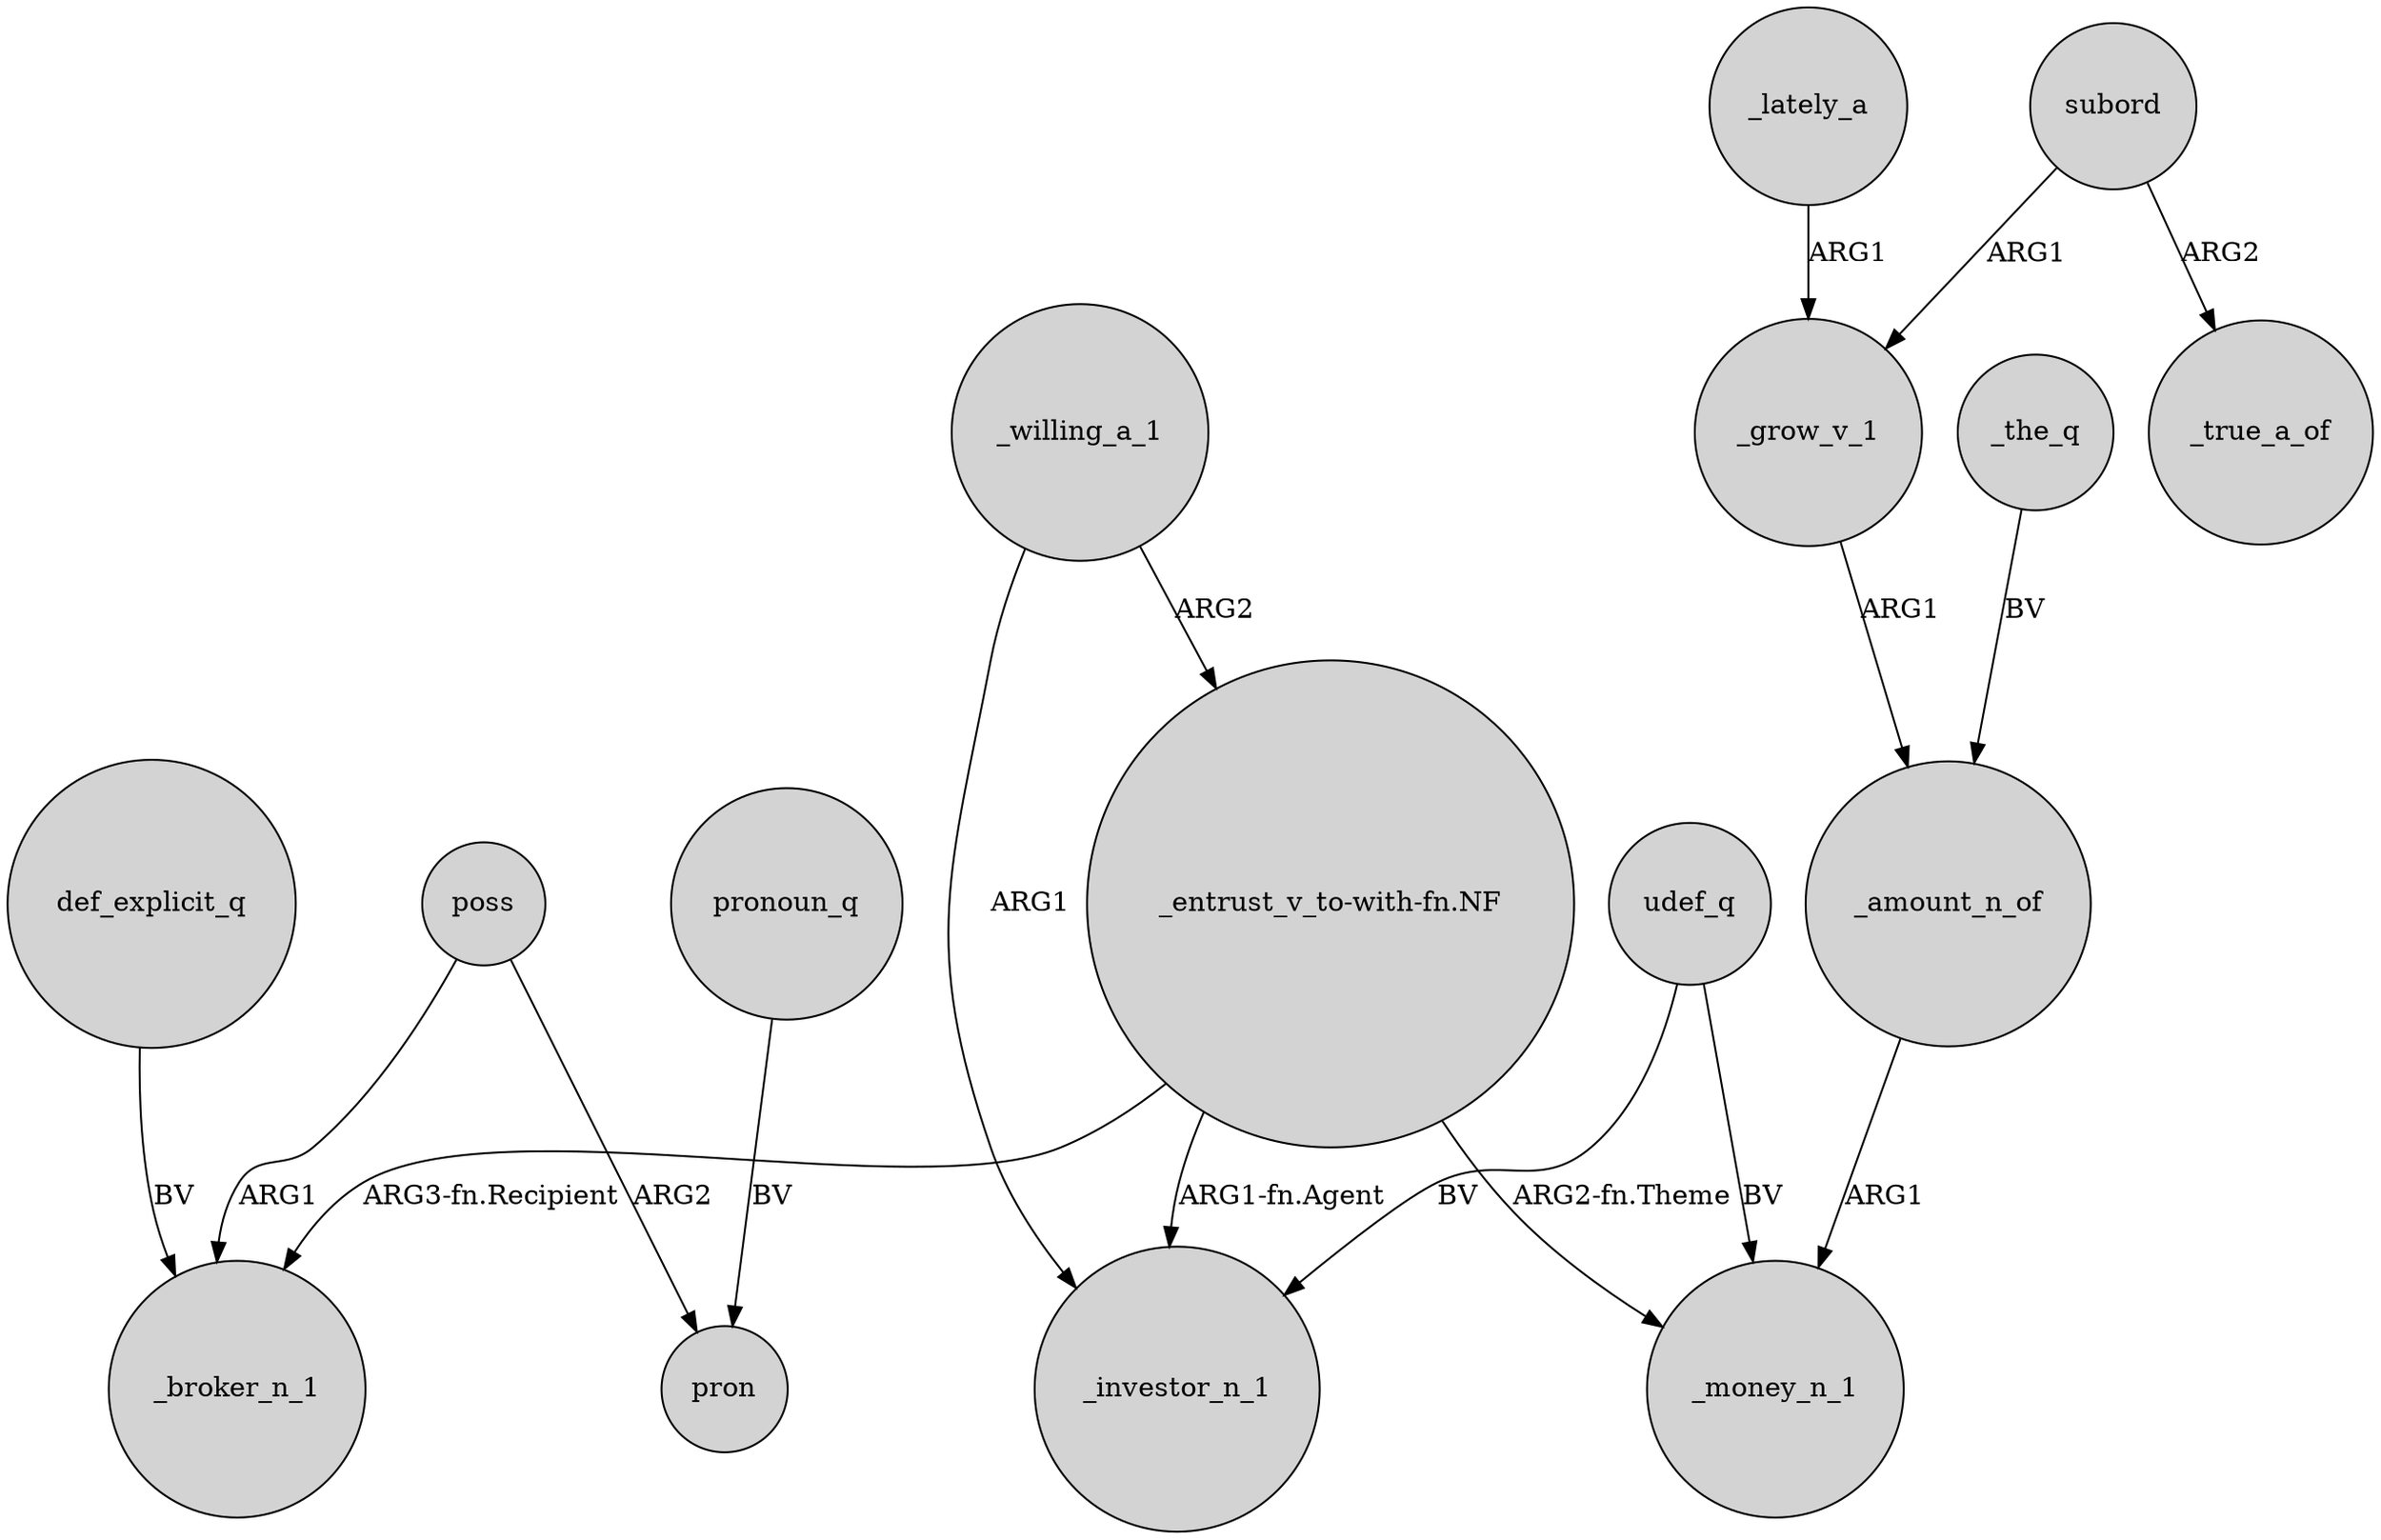 digraph {
	node [shape=circle style=filled]
	"_entrust_v_to-with-fn.NF" -> _broker_n_1 [label="ARG3-fn.Recipient"]
	_amount_n_of -> _money_n_1 [label=ARG1]
	subord -> _grow_v_1 [label=ARG1]
	_willing_a_1 -> "_entrust_v_to-with-fn.NF" [label=ARG2]
	"_entrust_v_to-with-fn.NF" -> _investor_n_1 [label="ARG1-fn.Agent"]
	udef_q -> _money_n_1 [label=BV]
	"_entrust_v_to-with-fn.NF" -> _money_n_1 [label="ARG2-fn.Theme"]
	_lately_a -> _grow_v_1 [label=ARG1]
	def_explicit_q -> _broker_n_1 [label=BV]
	_willing_a_1 -> _investor_n_1 [label=ARG1]
	poss -> pron [label=ARG2]
	_the_q -> _amount_n_of [label=BV]
	udef_q -> _investor_n_1 [label=BV]
	_grow_v_1 -> _amount_n_of [label=ARG1]
	poss -> _broker_n_1 [label=ARG1]
	subord -> _true_a_of [label=ARG2]
	pronoun_q -> pron [label=BV]
}
